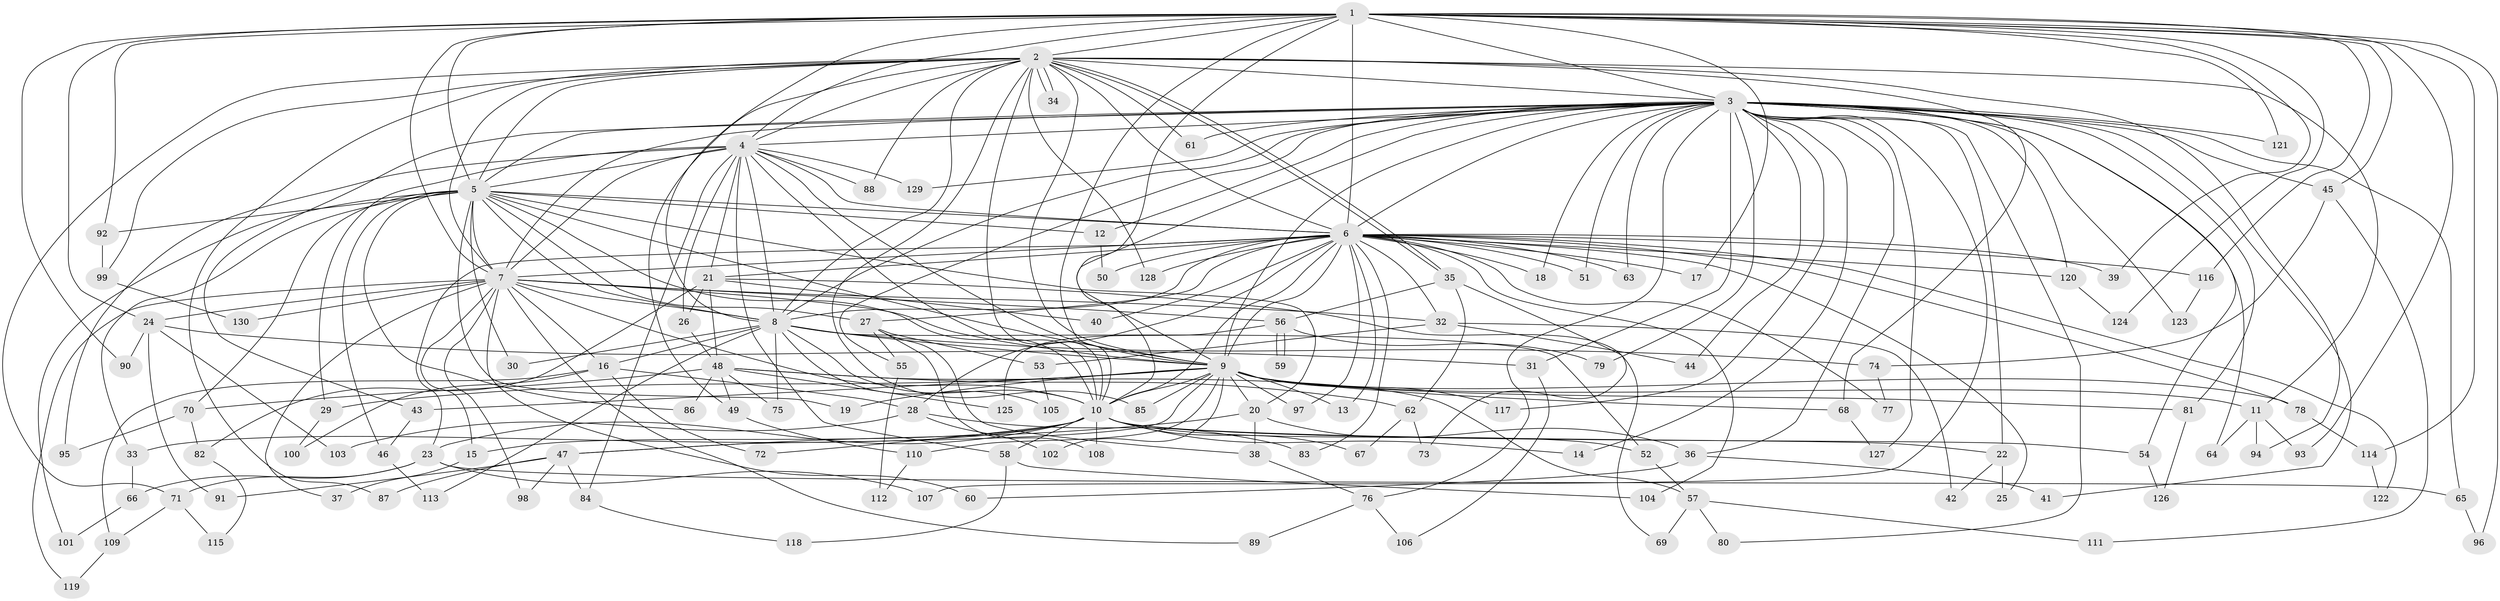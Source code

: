 // Generated by graph-tools (version 1.1) at 2025/13/03/09/25 04:13:47]
// undirected, 130 vertices, 285 edges
graph export_dot {
graph [start="1"]
  node [color=gray90,style=filled];
  1;
  2;
  3;
  4;
  5;
  6;
  7;
  8;
  9;
  10;
  11;
  12;
  13;
  14;
  15;
  16;
  17;
  18;
  19;
  20;
  21;
  22;
  23;
  24;
  25;
  26;
  27;
  28;
  29;
  30;
  31;
  32;
  33;
  34;
  35;
  36;
  37;
  38;
  39;
  40;
  41;
  42;
  43;
  44;
  45;
  46;
  47;
  48;
  49;
  50;
  51;
  52;
  53;
  54;
  55;
  56;
  57;
  58;
  59;
  60;
  61;
  62;
  63;
  64;
  65;
  66;
  67;
  68;
  69;
  70;
  71;
  72;
  73;
  74;
  75;
  76;
  77;
  78;
  79;
  80;
  81;
  82;
  83;
  84;
  85;
  86;
  87;
  88;
  89;
  90;
  91;
  92;
  93;
  94;
  95;
  96;
  97;
  98;
  99;
  100;
  101;
  102;
  103;
  104;
  105;
  106;
  107;
  108;
  109;
  110;
  111;
  112;
  113;
  114;
  115;
  116;
  117;
  118;
  119;
  120;
  121;
  122;
  123;
  124;
  125;
  126;
  127;
  128;
  129;
  130;
  1 -- 2;
  1 -- 3;
  1 -- 4;
  1 -- 5;
  1 -- 6;
  1 -- 7;
  1 -- 8;
  1 -- 9;
  1 -- 10;
  1 -- 17;
  1 -- 24;
  1 -- 39;
  1 -- 45;
  1 -- 90;
  1 -- 92;
  1 -- 93;
  1 -- 96;
  1 -- 114;
  1 -- 116;
  1 -- 121;
  1 -- 124;
  2 -- 3;
  2 -- 4;
  2 -- 5;
  2 -- 6;
  2 -- 7;
  2 -- 8;
  2 -- 9;
  2 -- 10;
  2 -- 11;
  2 -- 34;
  2 -- 34;
  2 -- 35;
  2 -- 35;
  2 -- 49;
  2 -- 61;
  2 -- 68;
  2 -- 71;
  2 -- 85;
  2 -- 87;
  2 -- 88;
  2 -- 94;
  2 -- 99;
  2 -- 128;
  3 -- 4;
  3 -- 5;
  3 -- 6;
  3 -- 7;
  3 -- 8;
  3 -- 9;
  3 -- 10;
  3 -- 12;
  3 -- 14;
  3 -- 18;
  3 -- 22;
  3 -- 31;
  3 -- 36;
  3 -- 41;
  3 -- 43;
  3 -- 44;
  3 -- 45;
  3 -- 51;
  3 -- 54;
  3 -- 55;
  3 -- 61;
  3 -- 63;
  3 -- 64;
  3 -- 65;
  3 -- 76;
  3 -- 79;
  3 -- 80;
  3 -- 81;
  3 -- 107;
  3 -- 117;
  3 -- 120;
  3 -- 121;
  3 -- 123;
  3 -- 127;
  3 -- 129;
  4 -- 5;
  4 -- 6;
  4 -- 7;
  4 -- 8;
  4 -- 9;
  4 -- 10;
  4 -- 21;
  4 -- 26;
  4 -- 29;
  4 -- 58;
  4 -- 84;
  4 -- 88;
  4 -- 95;
  4 -- 129;
  5 -- 6;
  5 -- 7;
  5 -- 8;
  5 -- 9;
  5 -- 10;
  5 -- 12;
  5 -- 19;
  5 -- 20;
  5 -- 27;
  5 -- 30;
  5 -- 33;
  5 -- 46;
  5 -- 70;
  5 -- 86;
  5 -- 92;
  5 -- 101;
  6 -- 7;
  6 -- 8;
  6 -- 9;
  6 -- 10;
  6 -- 13;
  6 -- 17;
  6 -- 18;
  6 -- 21;
  6 -- 23;
  6 -- 25;
  6 -- 27;
  6 -- 28;
  6 -- 32;
  6 -- 39;
  6 -- 40;
  6 -- 50;
  6 -- 51;
  6 -- 63;
  6 -- 77;
  6 -- 78;
  6 -- 83;
  6 -- 97;
  6 -- 104;
  6 -- 116;
  6 -- 120;
  6 -- 122;
  6 -- 128;
  7 -- 8;
  7 -- 9;
  7 -- 10;
  7 -- 15;
  7 -- 16;
  7 -- 24;
  7 -- 32;
  7 -- 37;
  7 -- 56;
  7 -- 60;
  7 -- 89;
  7 -- 98;
  7 -- 119;
  7 -- 130;
  8 -- 9;
  8 -- 10;
  8 -- 16;
  8 -- 30;
  8 -- 52;
  8 -- 74;
  8 -- 75;
  8 -- 105;
  8 -- 113;
  9 -- 10;
  9 -- 11;
  9 -- 13;
  9 -- 19;
  9 -- 20;
  9 -- 29;
  9 -- 43;
  9 -- 47;
  9 -- 68;
  9 -- 78;
  9 -- 81;
  9 -- 85;
  9 -- 97;
  9 -- 102;
  9 -- 110;
  9 -- 117;
  10 -- 14;
  10 -- 15;
  10 -- 22;
  10 -- 23;
  10 -- 33;
  10 -- 52;
  10 -- 54;
  10 -- 58;
  10 -- 67;
  10 -- 72;
  10 -- 108;
  11 -- 64;
  11 -- 93;
  11 -- 94;
  12 -- 50;
  15 -- 37;
  16 -- 28;
  16 -- 72;
  16 -- 100;
  16 -- 109;
  20 -- 36;
  20 -- 38;
  20 -- 47;
  21 -- 26;
  21 -- 40;
  21 -- 48;
  21 -- 69;
  21 -- 82;
  22 -- 25;
  22 -- 42;
  23 -- 65;
  23 -- 66;
  23 -- 71;
  23 -- 107;
  24 -- 31;
  24 -- 90;
  24 -- 91;
  24 -- 103;
  26 -- 48;
  27 -- 38;
  27 -- 53;
  27 -- 55;
  27 -- 108;
  28 -- 83;
  28 -- 102;
  28 -- 103;
  29 -- 100;
  31 -- 106;
  32 -- 42;
  32 -- 44;
  32 -- 53;
  33 -- 66;
  35 -- 56;
  35 -- 62;
  35 -- 73;
  36 -- 41;
  36 -- 60;
  38 -- 76;
  43 -- 46;
  45 -- 74;
  45 -- 111;
  46 -- 113;
  47 -- 84;
  47 -- 87;
  47 -- 91;
  47 -- 98;
  48 -- 49;
  48 -- 57;
  48 -- 62;
  48 -- 70;
  48 -- 75;
  48 -- 86;
  48 -- 125;
  49 -- 110;
  52 -- 57;
  53 -- 105;
  54 -- 126;
  55 -- 112;
  56 -- 59;
  56 -- 59;
  56 -- 79;
  56 -- 125;
  57 -- 69;
  57 -- 80;
  57 -- 111;
  58 -- 104;
  58 -- 118;
  62 -- 67;
  62 -- 73;
  65 -- 96;
  66 -- 101;
  68 -- 127;
  70 -- 82;
  70 -- 95;
  71 -- 109;
  71 -- 115;
  74 -- 77;
  76 -- 89;
  76 -- 106;
  78 -- 114;
  81 -- 126;
  82 -- 115;
  84 -- 118;
  92 -- 99;
  99 -- 130;
  109 -- 119;
  110 -- 112;
  114 -- 122;
  116 -- 123;
  120 -- 124;
}
